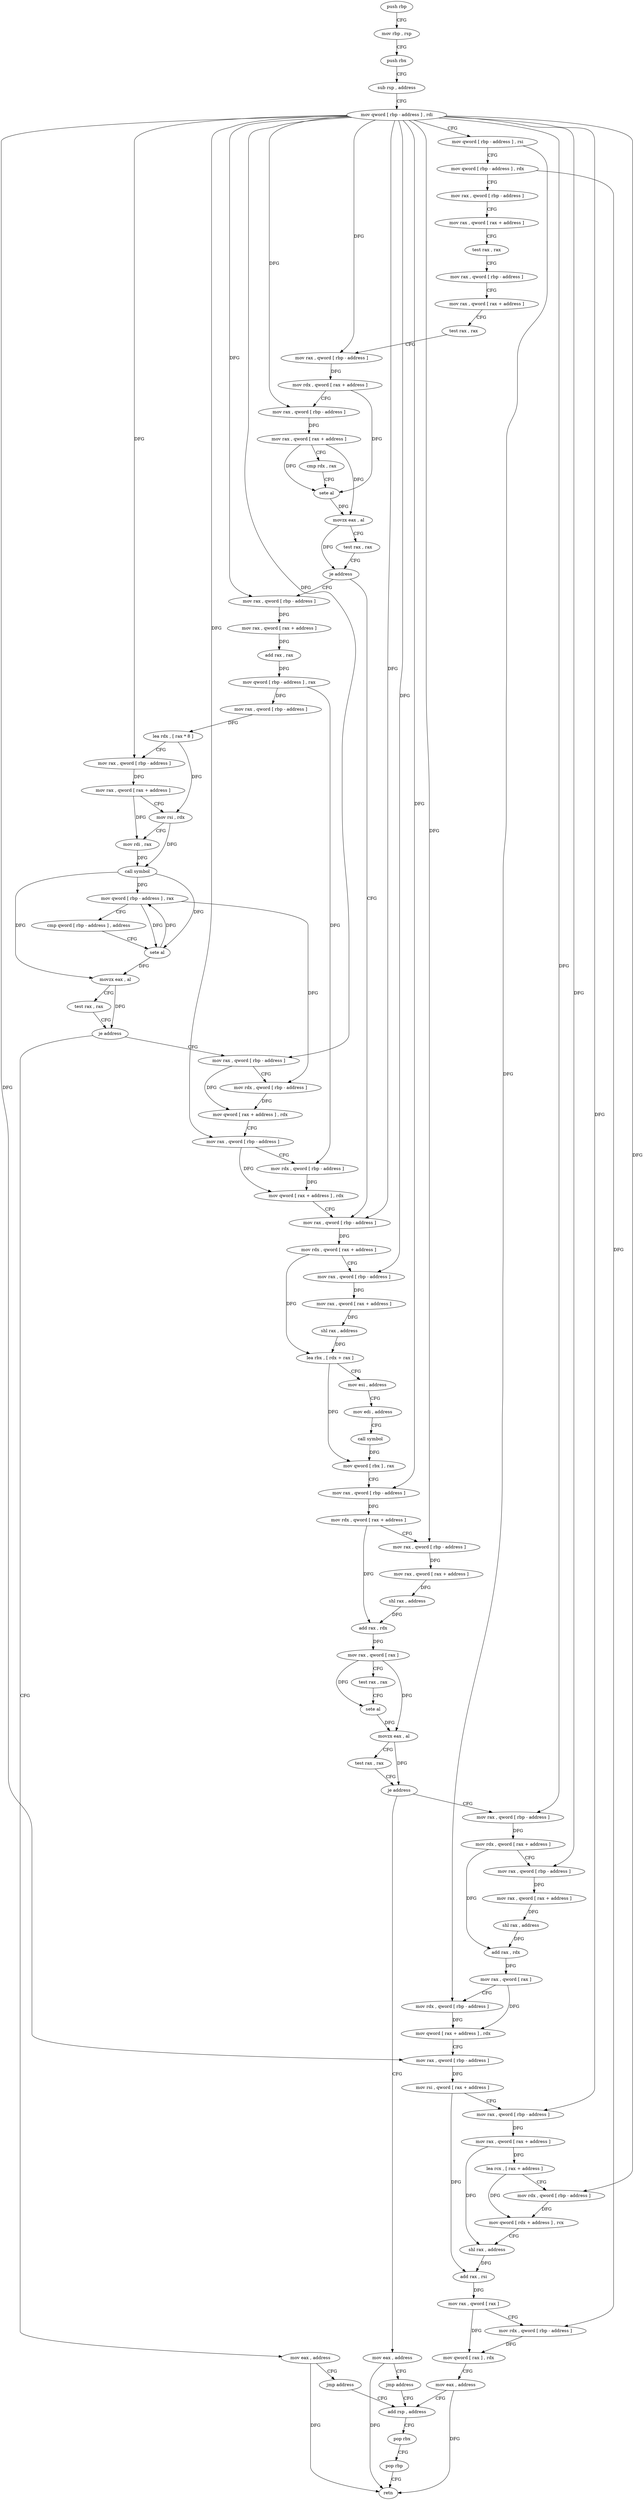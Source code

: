 digraph "func" {
"4453651" [label = "push rbp" ]
"4453652" [label = "mov rbp , rsp" ]
"4453655" [label = "push rbx" ]
"4453656" [label = "sub rsp , address" ]
"4453660" [label = "mov qword [ rbp - address ] , rdi" ]
"4453664" [label = "mov qword [ rbp - address ] , rsi" ]
"4453668" [label = "mov qword [ rbp - address ] , rdx" ]
"4453672" [label = "mov rax , qword [ rbp - address ]" ]
"4453676" [label = "mov rax , qword [ rax + address ]" ]
"4453683" [label = "test rax , rax" ]
"4453686" [label = "mov rax , qword [ rbp - address ]" ]
"4453690" [label = "mov rax , qword [ rax + address ]" ]
"4453697" [label = "test rax , rax" ]
"4453700" [label = "mov rax , qword [ rbp - address ]" ]
"4453704" [label = "mov rdx , qword [ rax + address ]" ]
"4453711" [label = "mov rax , qword [ rbp - address ]" ]
"4453715" [label = "mov rax , qword [ rax + address ]" ]
"4453722" [label = "cmp rdx , rax" ]
"4453725" [label = "sete al" ]
"4453728" [label = "movzx eax , al" ]
"4453731" [label = "test rax , rax" ]
"4453734" [label = "je address" ]
"4453848" [label = "mov rax , qword [ rbp - address ]" ]
"4453736" [label = "mov rax , qword [ rbp - address ]" ]
"4453852" [label = "mov rdx , qword [ rax + address ]" ]
"4453859" [label = "mov rax , qword [ rbp - address ]" ]
"4453863" [label = "mov rax , qword [ rax + address ]" ]
"4453870" [label = "shl rax , address" ]
"4453874" [label = "lea rbx , [ rdx + rax ]" ]
"4453878" [label = "mov esi , address" ]
"4453883" [label = "mov edi , address" ]
"4453888" [label = "call symbol" ]
"4453893" [label = "mov qword [ rbx ] , rax" ]
"4453896" [label = "mov rax , qword [ rbp - address ]" ]
"4453900" [label = "mov rdx , qword [ rax + address ]" ]
"4453907" [label = "mov rax , qword [ rbp - address ]" ]
"4453911" [label = "mov rax , qword [ rax + address ]" ]
"4453918" [label = "shl rax , address" ]
"4453922" [label = "add rax , rdx" ]
"4453925" [label = "mov rax , qword [ rax ]" ]
"4453928" [label = "test rax , rax" ]
"4453931" [label = "sete al" ]
"4453934" [label = "movzx eax , al" ]
"4453937" [label = "test rax , rax" ]
"4453940" [label = "je address" ]
"4453949" [label = "mov rax , qword [ rbp - address ]" ]
"4453942" [label = "mov eax , address" ]
"4453740" [label = "mov rax , qword [ rax + address ]" ]
"4453747" [label = "add rax , rax" ]
"4453750" [label = "mov qword [ rbp - address ] , rax" ]
"4453754" [label = "mov rax , qword [ rbp - address ]" ]
"4453758" [label = "lea rdx , [ rax * 8 ]" ]
"4453766" [label = "mov rax , qword [ rbp - address ]" ]
"4453770" [label = "mov rax , qword [ rax + address ]" ]
"4453777" [label = "mov rsi , rdx" ]
"4453780" [label = "mov rdi , rax" ]
"4453783" [label = "call symbol" ]
"4453788" [label = "mov qword [ rbp - address ] , rax" ]
"4453792" [label = "cmp qword [ rbp - address ] , address" ]
"4453797" [label = "sete al" ]
"4453800" [label = "movzx eax , al" ]
"4453803" [label = "test rax , rax" ]
"4453806" [label = "je address" ]
"4453818" [label = "mov rax , qword [ rbp - address ]" ]
"4453808" [label = "mov eax , address" ]
"4453953" [label = "mov rdx , qword [ rax + address ]" ]
"4453960" [label = "mov rax , qword [ rbp - address ]" ]
"4453964" [label = "mov rax , qword [ rax + address ]" ]
"4453971" [label = "shl rax , address" ]
"4453975" [label = "add rax , rdx" ]
"4453978" [label = "mov rax , qword [ rax ]" ]
"4453981" [label = "mov rdx , qword [ rbp - address ]" ]
"4453985" [label = "mov qword [ rax + address ] , rdx" ]
"4453989" [label = "mov rax , qword [ rbp - address ]" ]
"4453993" [label = "mov rsi , qword [ rax + address ]" ]
"4454000" [label = "mov rax , qword [ rbp - address ]" ]
"4454004" [label = "mov rax , qword [ rax + address ]" ]
"4454011" [label = "lea rcx , [ rax + address ]" ]
"4454015" [label = "mov rdx , qword [ rbp - address ]" ]
"4454019" [label = "mov qword [ rdx + address ] , rcx" ]
"4454026" [label = "shl rax , address" ]
"4454030" [label = "add rax , rsi" ]
"4454033" [label = "mov rax , qword [ rax ]" ]
"4454036" [label = "mov rdx , qword [ rbp - address ]" ]
"4454040" [label = "mov qword [ rax ] , rdx" ]
"4454043" [label = "mov eax , address" ]
"4454048" [label = "add rsp , address" ]
"4453947" [label = "jmp address" ]
"4453822" [label = "mov rdx , qword [ rbp - address ]" ]
"4453826" [label = "mov qword [ rax + address ] , rdx" ]
"4453833" [label = "mov rax , qword [ rbp - address ]" ]
"4453837" [label = "mov rdx , qword [ rbp - address ]" ]
"4453841" [label = "mov qword [ rax + address ] , rdx" ]
"4453813" [label = "jmp address" ]
"4454052" [label = "pop rbx" ]
"4454053" [label = "pop rbp" ]
"4454054" [label = "retn" ]
"4453651" -> "4453652" [ label = "CFG" ]
"4453652" -> "4453655" [ label = "CFG" ]
"4453655" -> "4453656" [ label = "CFG" ]
"4453656" -> "4453660" [ label = "CFG" ]
"4453660" -> "4453664" [ label = "CFG" ]
"4453660" -> "4453700" [ label = "DFG" ]
"4453660" -> "4453711" [ label = "DFG" ]
"4453660" -> "4453848" [ label = "DFG" ]
"4453660" -> "4453859" [ label = "DFG" ]
"4453660" -> "4453896" [ label = "DFG" ]
"4453660" -> "4453907" [ label = "DFG" ]
"4453660" -> "4453736" [ label = "DFG" ]
"4453660" -> "4453766" [ label = "DFG" ]
"4453660" -> "4453949" [ label = "DFG" ]
"4453660" -> "4453960" [ label = "DFG" ]
"4453660" -> "4453989" [ label = "DFG" ]
"4453660" -> "4454000" [ label = "DFG" ]
"4453660" -> "4454015" [ label = "DFG" ]
"4453660" -> "4453818" [ label = "DFG" ]
"4453660" -> "4453833" [ label = "DFG" ]
"4453664" -> "4453668" [ label = "CFG" ]
"4453664" -> "4453981" [ label = "DFG" ]
"4453668" -> "4453672" [ label = "CFG" ]
"4453668" -> "4454036" [ label = "DFG" ]
"4453672" -> "4453676" [ label = "CFG" ]
"4453676" -> "4453683" [ label = "CFG" ]
"4453683" -> "4453686" [ label = "CFG" ]
"4453686" -> "4453690" [ label = "CFG" ]
"4453690" -> "4453697" [ label = "CFG" ]
"4453697" -> "4453700" [ label = "CFG" ]
"4453700" -> "4453704" [ label = "DFG" ]
"4453704" -> "4453711" [ label = "CFG" ]
"4453704" -> "4453725" [ label = "DFG" ]
"4453711" -> "4453715" [ label = "DFG" ]
"4453715" -> "4453722" [ label = "CFG" ]
"4453715" -> "4453725" [ label = "DFG" ]
"4453715" -> "4453728" [ label = "DFG" ]
"4453722" -> "4453725" [ label = "CFG" ]
"4453725" -> "4453728" [ label = "DFG" ]
"4453728" -> "4453731" [ label = "CFG" ]
"4453728" -> "4453734" [ label = "DFG" ]
"4453731" -> "4453734" [ label = "CFG" ]
"4453734" -> "4453848" [ label = "CFG" ]
"4453734" -> "4453736" [ label = "CFG" ]
"4453848" -> "4453852" [ label = "DFG" ]
"4453736" -> "4453740" [ label = "DFG" ]
"4453852" -> "4453859" [ label = "CFG" ]
"4453852" -> "4453874" [ label = "DFG" ]
"4453859" -> "4453863" [ label = "DFG" ]
"4453863" -> "4453870" [ label = "DFG" ]
"4453870" -> "4453874" [ label = "DFG" ]
"4453874" -> "4453878" [ label = "CFG" ]
"4453874" -> "4453893" [ label = "DFG" ]
"4453878" -> "4453883" [ label = "CFG" ]
"4453883" -> "4453888" [ label = "CFG" ]
"4453888" -> "4453893" [ label = "DFG" ]
"4453893" -> "4453896" [ label = "CFG" ]
"4453896" -> "4453900" [ label = "DFG" ]
"4453900" -> "4453907" [ label = "CFG" ]
"4453900" -> "4453922" [ label = "DFG" ]
"4453907" -> "4453911" [ label = "DFG" ]
"4453911" -> "4453918" [ label = "DFG" ]
"4453918" -> "4453922" [ label = "DFG" ]
"4453922" -> "4453925" [ label = "DFG" ]
"4453925" -> "4453928" [ label = "CFG" ]
"4453925" -> "4453931" [ label = "DFG" ]
"4453925" -> "4453934" [ label = "DFG" ]
"4453928" -> "4453931" [ label = "CFG" ]
"4453931" -> "4453934" [ label = "DFG" ]
"4453934" -> "4453937" [ label = "CFG" ]
"4453934" -> "4453940" [ label = "DFG" ]
"4453937" -> "4453940" [ label = "CFG" ]
"4453940" -> "4453949" [ label = "CFG" ]
"4453940" -> "4453942" [ label = "CFG" ]
"4453949" -> "4453953" [ label = "DFG" ]
"4453942" -> "4453947" [ label = "CFG" ]
"4453942" -> "4454054" [ label = "DFG" ]
"4453740" -> "4453747" [ label = "DFG" ]
"4453747" -> "4453750" [ label = "DFG" ]
"4453750" -> "4453754" [ label = "DFG" ]
"4453750" -> "4453837" [ label = "DFG" ]
"4453754" -> "4453758" [ label = "DFG" ]
"4453758" -> "4453766" [ label = "CFG" ]
"4453758" -> "4453777" [ label = "DFG" ]
"4453766" -> "4453770" [ label = "DFG" ]
"4453770" -> "4453777" [ label = "CFG" ]
"4453770" -> "4453780" [ label = "DFG" ]
"4453777" -> "4453780" [ label = "CFG" ]
"4453777" -> "4453783" [ label = "DFG" ]
"4453780" -> "4453783" [ label = "DFG" ]
"4453783" -> "4453788" [ label = "DFG" ]
"4453783" -> "4453797" [ label = "DFG" ]
"4453783" -> "4453800" [ label = "DFG" ]
"4453788" -> "4453792" [ label = "CFG" ]
"4453788" -> "4453797" [ label = "DFG" ]
"4453788" -> "4453822" [ label = "DFG" ]
"4453792" -> "4453797" [ label = "CFG" ]
"4453797" -> "4453800" [ label = "DFG" ]
"4453797" -> "4453788" [ label = "DFG" ]
"4453800" -> "4453803" [ label = "CFG" ]
"4453800" -> "4453806" [ label = "DFG" ]
"4453803" -> "4453806" [ label = "CFG" ]
"4453806" -> "4453818" [ label = "CFG" ]
"4453806" -> "4453808" [ label = "CFG" ]
"4453818" -> "4453822" [ label = "CFG" ]
"4453818" -> "4453826" [ label = "DFG" ]
"4453808" -> "4453813" [ label = "CFG" ]
"4453808" -> "4454054" [ label = "DFG" ]
"4453953" -> "4453960" [ label = "CFG" ]
"4453953" -> "4453975" [ label = "DFG" ]
"4453960" -> "4453964" [ label = "DFG" ]
"4453964" -> "4453971" [ label = "DFG" ]
"4453971" -> "4453975" [ label = "DFG" ]
"4453975" -> "4453978" [ label = "DFG" ]
"4453978" -> "4453981" [ label = "CFG" ]
"4453978" -> "4453985" [ label = "DFG" ]
"4453981" -> "4453985" [ label = "DFG" ]
"4453985" -> "4453989" [ label = "CFG" ]
"4453989" -> "4453993" [ label = "DFG" ]
"4453993" -> "4454000" [ label = "CFG" ]
"4453993" -> "4454030" [ label = "DFG" ]
"4454000" -> "4454004" [ label = "DFG" ]
"4454004" -> "4454011" [ label = "DFG" ]
"4454004" -> "4454026" [ label = "DFG" ]
"4454011" -> "4454015" [ label = "CFG" ]
"4454011" -> "4454019" [ label = "DFG" ]
"4454015" -> "4454019" [ label = "DFG" ]
"4454019" -> "4454026" [ label = "CFG" ]
"4454026" -> "4454030" [ label = "DFG" ]
"4454030" -> "4454033" [ label = "DFG" ]
"4454033" -> "4454036" [ label = "CFG" ]
"4454033" -> "4454040" [ label = "DFG" ]
"4454036" -> "4454040" [ label = "DFG" ]
"4454040" -> "4454043" [ label = "CFG" ]
"4454043" -> "4454048" [ label = "CFG" ]
"4454043" -> "4454054" [ label = "DFG" ]
"4454048" -> "4454052" [ label = "CFG" ]
"4453947" -> "4454048" [ label = "CFG" ]
"4453822" -> "4453826" [ label = "DFG" ]
"4453826" -> "4453833" [ label = "CFG" ]
"4453833" -> "4453837" [ label = "CFG" ]
"4453833" -> "4453841" [ label = "DFG" ]
"4453837" -> "4453841" [ label = "DFG" ]
"4453841" -> "4453848" [ label = "CFG" ]
"4453813" -> "4454048" [ label = "CFG" ]
"4454052" -> "4454053" [ label = "CFG" ]
"4454053" -> "4454054" [ label = "CFG" ]
}
